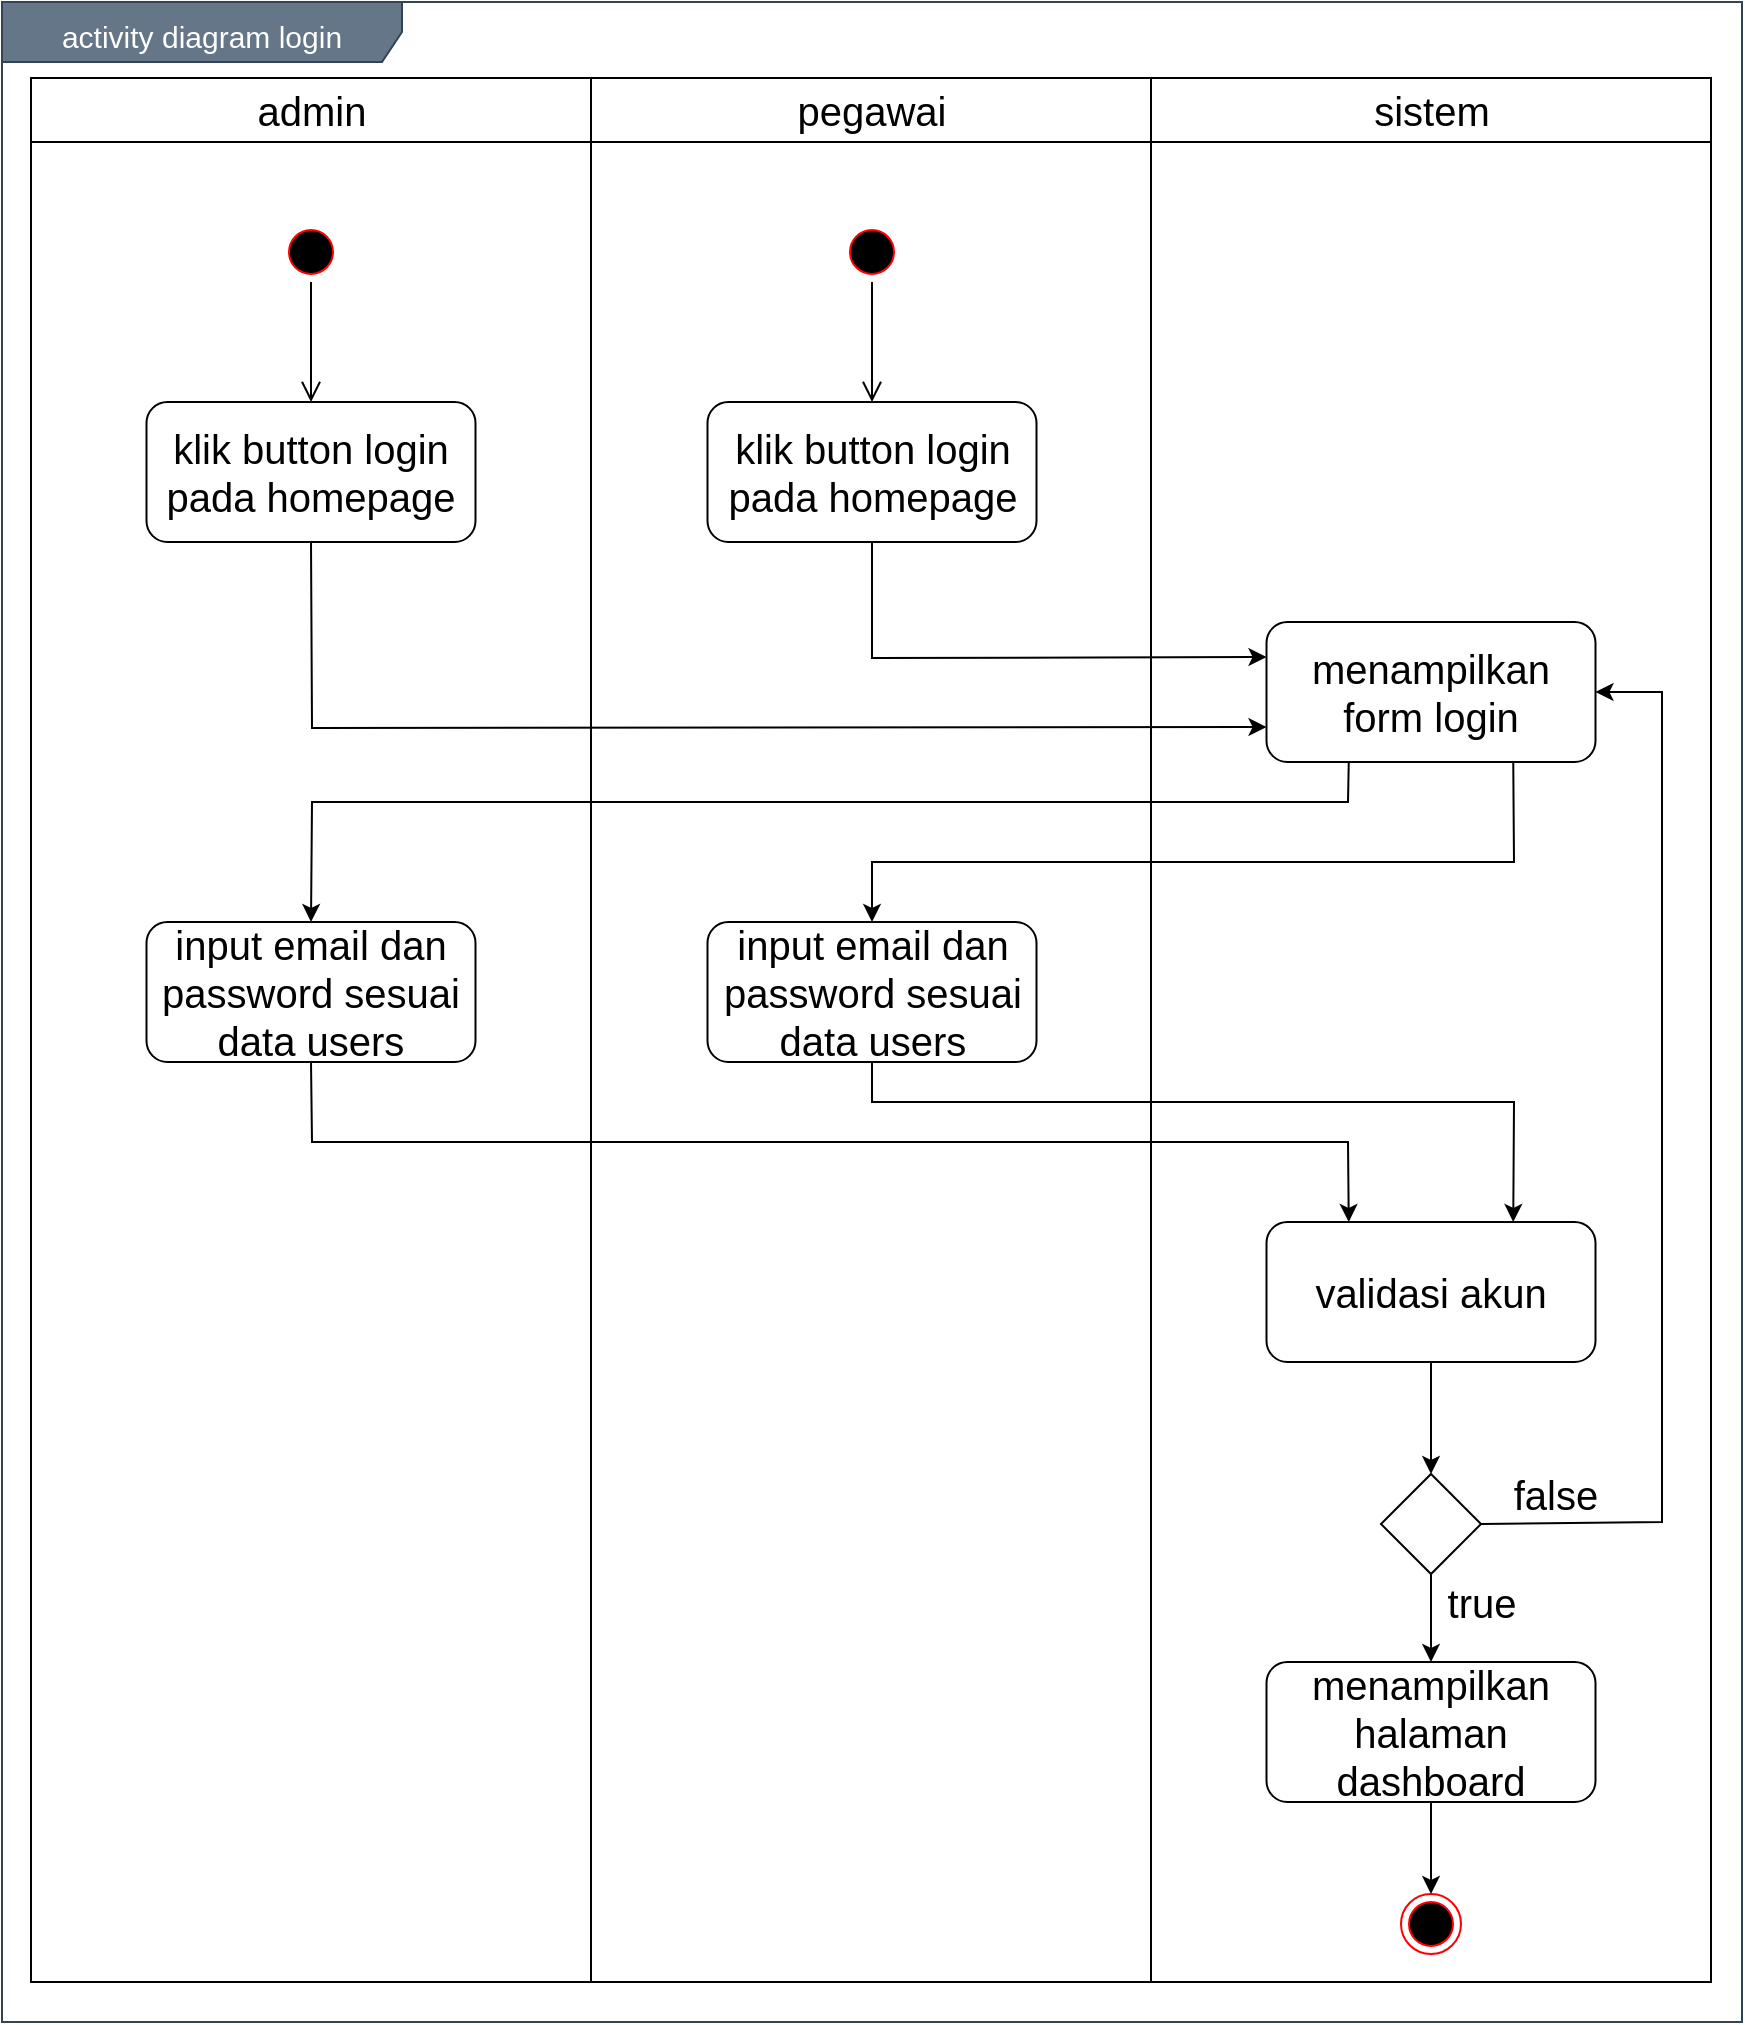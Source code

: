 <mxfile version="14.9.5" type="device"><diagram name="Page-1" id="e7e014a7-5840-1c2e-5031-d8a46d1fe8dd"><mxGraphModel dx="1456" dy="793" grid="1" gridSize="10" guides="1" tooltips="1" connect="1" arrows="1" fold="1" page="1" pageScale="1" pageWidth="1169" pageHeight="826" background="none" math="0" shadow="0"><root><mxCell id="0"/><mxCell id="1" parent="0"/><mxCell id="rwplgpb25iMcRQaZDoLJ-41" value="&lt;font style=&quot;font-size: 15px&quot;&gt;activity diagram login&lt;/font&gt;" style="shape=umlFrame;whiteSpace=wrap;html=1;fontSize=20;align=center;width=200;height=30;fillColor=#647687;strokeColor=#314354;fontColor=#ffffff;" vertex="1" parent="1"><mxGeometry x="150" y="90" width="870" height="1010" as="geometry"/></mxCell><mxCell id="2" value="admin" style="swimlane;whiteSpace=wrap;fontSize=20;fontStyle=0;startSize=32;" parent="1" vertex="1"><mxGeometry x="164.5" y="128" width="280" height="952" as="geometry"/></mxCell><mxCell id="rwplgpb25iMcRQaZDoLJ-43" value="" style="ellipse;html=1;shape=startState;fillColor=#000000;strokeColor=#ff0000;fontSize=20;align=center;" vertex="1" parent="2"><mxGeometry x="125" y="72" width="30" height="30" as="geometry"/></mxCell><mxCell id="rwplgpb25iMcRQaZDoLJ-44" value="" style="edgeStyle=orthogonalEdgeStyle;html=1;verticalAlign=bottom;endArrow=open;endSize=8;fontSize=20;" edge="1" source="rwplgpb25iMcRQaZDoLJ-43" parent="2"><mxGeometry relative="1" as="geometry"><mxPoint x="140" y="162" as="targetPoint"/></mxGeometry></mxCell><mxCell id="rwplgpb25iMcRQaZDoLJ-51" value="klik button login pada homepage" style="rounded=1;whiteSpace=wrap;html=1;fontSize=20;align=center;" vertex="1" parent="2"><mxGeometry x="57.75" y="162" width="164.5" height="70" as="geometry"/></mxCell><mxCell id="3" value="pegawai" style="swimlane;whiteSpace=wrap;fontSize=20;fontStyle=0;startSize=32;" parent="1" vertex="1"><mxGeometry x="444.5" y="128" width="280" height="952" as="geometry"/></mxCell><mxCell id="rwplgpb25iMcRQaZDoLJ-49" value="" style="ellipse;html=1;shape=startState;fillColor=#000000;strokeColor=#ff0000;fontSize=20;align=center;" vertex="1" parent="3"><mxGeometry x="125.5" y="72" width="30" height="30" as="geometry"/></mxCell><mxCell id="rwplgpb25iMcRQaZDoLJ-50" value="" style="edgeStyle=orthogonalEdgeStyle;html=1;verticalAlign=bottom;endArrow=open;endSize=8;fontSize=20;" edge="1" source="rwplgpb25iMcRQaZDoLJ-49" parent="3"><mxGeometry relative="1" as="geometry"><mxPoint x="140.5" y="162" as="targetPoint"/></mxGeometry></mxCell><mxCell id="rwplgpb25iMcRQaZDoLJ-55" value="input email dan password sesuai data users" style="rounded=1;whiteSpace=wrap;html=1;fontSize=20;align=center;" vertex="1" parent="3"><mxGeometry x="-222.25" y="422" width="164.5" height="70" as="geometry"/></mxCell><mxCell id="rwplgpb25iMcRQaZDoLJ-54" value="input email dan password sesuai data users" style="rounded=1;whiteSpace=wrap;html=1;fontSize=20;align=center;" vertex="1" parent="3"><mxGeometry x="58.25" y="422" width="164.5" height="70" as="geometry"/></mxCell><mxCell id="rwplgpb25iMcRQaZDoLJ-47" value="sistem" style="swimlane;whiteSpace=wrap;fontSize=20;fontStyle=0;startSize=32;" vertex="1" parent="1"><mxGeometry x="724.5" y="128" width="280" height="952" as="geometry"/></mxCell><mxCell id="rwplgpb25iMcRQaZDoLJ-56" value="validasi akun" style="rounded=1;whiteSpace=wrap;html=1;fontSize=20;align=center;" vertex="1" parent="rwplgpb25iMcRQaZDoLJ-47"><mxGeometry x="57.75" y="572" width="164.5" height="70" as="geometry"/></mxCell><mxCell id="rwplgpb25iMcRQaZDoLJ-57" value="menampilkan halaman dashboard" style="rounded=1;whiteSpace=wrap;html=1;fontSize=20;align=center;" vertex="1" parent="rwplgpb25iMcRQaZDoLJ-47"><mxGeometry x="57.75" y="792" width="164.5" height="70" as="geometry"/></mxCell><mxCell id="rwplgpb25iMcRQaZDoLJ-59" value="" style="rhombus;whiteSpace=wrap;html=1;fontSize=20;align=center;" vertex="1" parent="rwplgpb25iMcRQaZDoLJ-47"><mxGeometry x="115" y="698" width="50" height="50" as="geometry"/></mxCell><mxCell id="rwplgpb25iMcRQaZDoLJ-66" value="" style="endArrow=classic;html=1;fontSize=20;strokeColor=#000000;entryX=0.5;entryY=0;entryDx=0;entryDy=0;exitX=0.5;exitY=1;exitDx=0;exitDy=0;" edge="1" parent="rwplgpb25iMcRQaZDoLJ-47" source="rwplgpb25iMcRQaZDoLJ-56" target="rwplgpb25iMcRQaZDoLJ-59"><mxGeometry width="50" height="50" relative="1" as="geometry"><mxPoint x="-324.5" y="592" as="sourcePoint"/><mxPoint x="-274.5" y="542" as="targetPoint"/></mxGeometry></mxCell><mxCell id="rwplgpb25iMcRQaZDoLJ-67" value="" style="endArrow=classic;html=1;fontSize=20;strokeColor=#000000;entryX=0.5;entryY=0;entryDx=0;entryDy=0;exitX=0.5;exitY=1;exitDx=0;exitDy=0;" edge="1" parent="rwplgpb25iMcRQaZDoLJ-47" source="rwplgpb25iMcRQaZDoLJ-59" target="rwplgpb25iMcRQaZDoLJ-57"><mxGeometry width="50" height="50" relative="1" as="geometry"><mxPoint x="150" y="652" as="sourcePoint"/><mxPoint x="150" y="708.0" as="targetPoint"/></mxGeometry></mxCell><mxCell id="rwplgpb25iMcRQaZDoLJ-71" value="false" style="text;html=1;strokeColor=none;fillColor=none;align=center;verticalAlign=middle;whiteSpace=wrap;rounded=0;fontSize=20;" vertex="1" parent="rwplgpb25iMcRQaZDoLJ-47"><mxGeometry x="182.25" y="698" width="40" height="20" as="geometry"/></mxCell><mxCell id="rwplgpb25iMcRQaZDoLJ-52" value="klik button login pada homepage" style="rounded=1;whiteSpace=wrap;html=1;fontSize=20;align=center;" vertex="1" parent="1"><mxGeometry x="502.75" y="290" width="164.5" height="70" as="geometry"/></mxCell><mxCell id="rwplgpb25iMcRQaZDoLJ-53" value="menampilkan form login" style="rounded=1;whiteSpace=wrap;html=1;fontSize=20;align=center;" vertex="1" parent="1"><mxGeometry x="782.25" y="400" width="164.5" height="70" as="geometry"/></mxCell><mxCell id="rwplgpb25iMcRQaZDoLJ-58" value="" style="ellipse;html=1;shape=endState;fillColor=#000000;strokeColor=#ff0000;fontSize=20;align=center;" vertex="1" parent="1"><mxGeometry x="849.5" y="1036" width="30" height="30" as="geometry"/></mxCell><mxCell id="rwplgpb25iMcRQaZDoLJ-60" value="" style="endArrow=classic;html=1;fontSize=20;strokeColor=#000000;exitX=0.5;exitY=1;exitDx=0;exitDy=0;entryX=0;entryY=0.75;entryDx=0;entryDy=0;rounded=0;" edge="1" parent="1" source="rwplgpb25iMcRQaZDoLJ-51" target="rwplgpb25iMcRQaZDoLJ-53"><mxGeometry width="50" height="50" relative="1" as="geometry"><mxPoint x="80" y="620" as="sourcePoint"/><mxPoint x="450" y="400" as="targetPoint"/><Array as="points"><mxPoint x="305" y="453"/></Array></mxGeometry></mxCell><mxCell id="rwplgpb25iMcRQaZDoLJ-61" value="" style="endArrow=classic;html=1;fontSize=20;strokeColor=#000000;exitX=0.5;exitY=1;exitDx=0;exitDy=0;entryX=0;entryY=0.25;entryDx=0;entryDy=0;rounded=0;" edge="1" parent="1" source="rwplgpb25iMcRQaZDoLJ-52" target="rwplgpb25iMcRQaZDoLJ-53"><mxGeometry width="50" height="50" relative="1" as="geometry"><mxPoint x="314.5" y="370" as="sourcePoint"/><mxPoint x="792.25" y="462.5" as="targetPoint"/><Array as="points"><mxPoint x="585" y="418"/></Array></mxGeometry></mxCell><mxCell id="rwplgpb25iMcRQaZDoLJ-62" value="" style="endArrow=classic;html=1;fontSize=20;strokeColor=#000000;rounded=0;exitX=0.25;exitY=1;exitDx=0;exitDy=0;entryX=0.5;entryY=0;entryDx=0;entryDy=0;" edge="1" parent="1" source="rwplgpb25iMcRQaZDoLJ-53" target="rwplgpb25iMcRQaZDoLJ-55"><mxGeometry width="50" height="50" relative="1" as="geometry"><mxPoint x="440" y="590" as="sourcePoint"/><mxPoint x="490" y="540" as="targetPoint"/><Array as="points"><mxPoint x="823" y="490"/><mxPoint x="305" y="490"/></Array></mxGeometry></mxCell><mxCell id="rwplgpb25iMcRQaZDoLJ-63" value="" style="endArrow=classic;html=1;fontSize=20;strokeColor=#000000;rounded=0;exitX=0.75;exitY=1;exitDx=0;exitDy=0;entryX=0.5;entryY=0;entryDx=0;entryDy=0;" edge="1" parent="1" source="rwplgpb25iMcRQaZDoLJ-53" target="rwplgpb25iMcRQaZDoLJ-54"><mxGeometry width="50" height="50" relative="1" as="geometry"><mxPoint x="440" y="590" as="sourcePoint"/><mxPoint x="490" y="540" as="targetPoint"/><Array as="points"><mxPoint x="906" y="520"/><mxPoint x="585" y="520"/></Array></mxGeometry></mxCell><mxCell id="rwplgpb25iMcRQaZDoLJ-64" value="" style="endArrow=classic;html=1;fontSize=20;strokeColor=#000000;rounded=0;exitX=0.5;exitY=1;exitDx=0;exitDy=0;entryX=0.25;entryY=0;entryDx=0;entryDy=0;" edge="1" parent="1" source="rwplgpb25iMcRQaZDoLJ-55" target="rwplgpb25iMcRQaZDoLJ-56"><mxGeometry width="50" height="50" relative="1" as="geometry"><mxPoint x="440" y="730" as="sourcePoint"/><mxPoint x="490" y="680" as="targetPoint"/><Array as="points"><mxPoint x="305" y="660"/><mxPoint x="823" y="660"/></Array></mxGeometry></mxCell><mxCell id="rwplgpb25iMcRQaZDoLJ-65" value="" style="endArrow=classic;html=1;fontSize=20;strokeColor=#000000;entryX=0.75;entryY=0;entryDx=0;entryDy=0;exitX=0.5;exitY=1;exitDx=0;exitDy=0;rounded=0;" edge="1" parent="1" source="rwplgpb25iMcRQaZDoLJ-54" target="rwplgpb25iMcRQaZDoLJ-56"><mxGeometry width="50" height="50" relative="1" as="geometry"><mxPoint x="400" y="720" as="sourcePoint"/><mxPoint x="450" y="670" as="targetPoint"/><Array as="points"><mxPoint x="585" y="640"/><mxPoint x="906" y="640"/></Array></mxGeometry></mxCell><mxCell id="rwplgpb25iMcRQaZDoLJ-68" value="" style="endArrow=classic;html=1;fontSize=20;strokeColor=#000000;entryX=0.5;entryY=0;entryDx=0;entryDy=0;exitX=0.5;exitY=1;exitDx=0;exitDy=0;" edge="1" parent="1" source="rwplgpb25iMcRQaZDoLJ-57" target="rwplgpb25iMcRQaZDoLJ-58"><mxGeometry width="50" height="50" relative="1" as="geometry"><mxPoint x="884.5" y="790" as="sourcePoint"/><mxPoint x="884.5" y="846.0" as="targetPoint"/></mxGeometry></mxCell><mxCell id="rwplgpb25iMcRQaZDoLJ-69" value="" style="endArrow=classic;html=1;fontSize=20;strokeColor=#000000;entryX=1;entryY=0.5;entryDx=0;entryDy=0;exitX=1;exitY=0.5;exitDx=0;exitDy=0;rounded=0;" edge="1" parent="1" source="rwplgpb25iMcRQaZDoLJ-59" target="rwplgpb25iMcRQaZDoLJ-53"><mxGeometry width="50" height="50" relative="1" as="geometry"><mxPoint x="610" y="630" as="sourcePoint"/><mxPoint x="660" y="580" as="targetPoint"/><Array as="points"><mxPoint x="980" y="850"/><mxPoint x="980" y="435"/></Array></mxGeometry></mxCell><mxCell id="rwplgpb25iMcRQaZDoLJ-70" value="true" style="text;html=1;strokeColor=none;fillColor=none;align=center;verticalAlign=middle;whiteSpace=wrap;rounded=0;fontSize=20;" vertex="1" parent="1"><mxGeometry x="870" y="880" width="40" height="20" as="geometry"/></mxCell></root></mxGraphModel></diagram></mxfile>